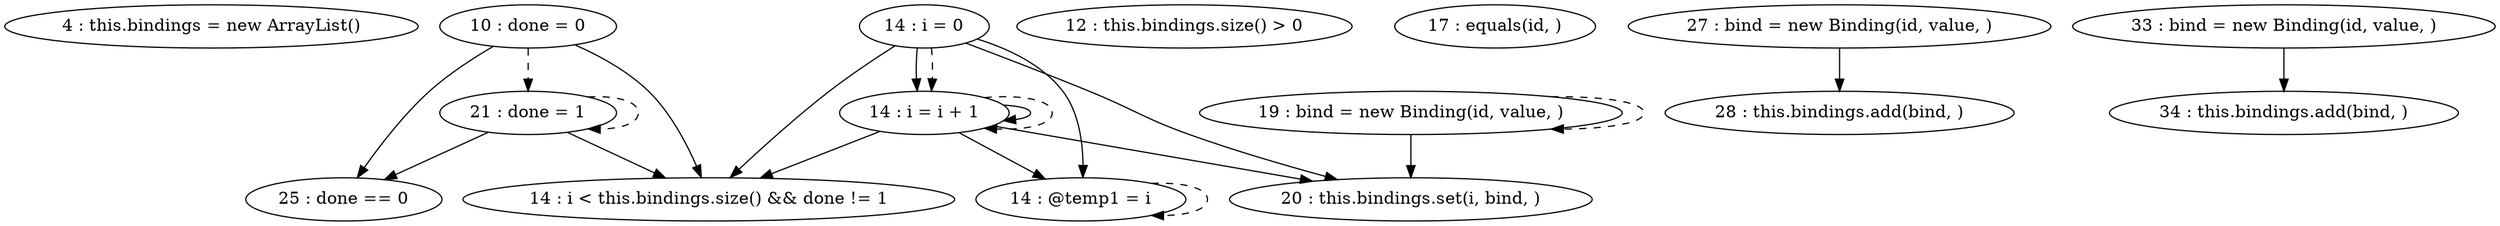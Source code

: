 digraph G {
"4 : this.bindings = new ArrayList()"
"10 : done = 0"
"10 : done = 0" -> "14 : i < this.bindings.size() && done != 1"
"10 : done = 0" -> "25 : done == 0"
"10 : done = 0" -> "21 : done = 1" [style=dashed]
"12 : this.bindings.size() > 0"
"14 : i = 0"
"14 : i = 0" -> "14 : @temp1 = i"
"14 : i = 0" -> "14 : i < this.bindings.size() && done != 1"
"14 : i = 0" -> "14 : i = i + 1"
"14 : i = 0" -> "20 : this.bindings.set(i, bind, )"
"14 : i = 0" -> "14 : i = i + 1" [style=dashed]
"14 : i < this.bindings.size() && done != 1"
"17 : equals(id, )"
"25 : done == 0"
"19 : bind = new Binding(id, value, )"
"19 : bind = new Binding(id, value, )" -> "20 : this.bindings.set(i, bind, )"
"19 : bind = new Binding(id, value, )" -> "19 : bind = new Binding(id, value, )" [style=dashed]
"20 : this.bindings.set(i, bind, )"
"21 : done = 1"
"21 : done = 1" -> "14 : i < this.bindings.size() && done != 1"
"21 : done = 1" -> "25 : done == 0"
"21 : done = 1" -> "21 : done = 1" [style=dashed]
"14 : @temp1 = i"
"14 : @temp1 = i" -> "14 : @temp1 = i" [style=dashed]
"14 : i = i + 1"
"14 : i = i + 1" -> "14 : @temp1 = i"
"14 : i = i + 1" -> "14 : i < this.bindings.size() && done != 1"
"14 : i = i + 1" -> "14 : i = i + 1"
"14 : i = i + 1" -> "20 : this.bindings.set(i, bind, )"
"14 : i = i + 1" -> "14 : i = i + 1" [style=dashed]
"27 : bind = new Binding(id, value, )"
"27 : bind = new Binding(id, value, )" -> "28 : this.bindings.add(bind, )"
"28 : this.bindings.add(bind, )"
"33 : bind = new Binding(id, value, )"
"33 : bind = new Binding(id, value, )" -> "34 : this.bindings.add(bind, )"
"34 : this.bindings.add(bind, )"
}